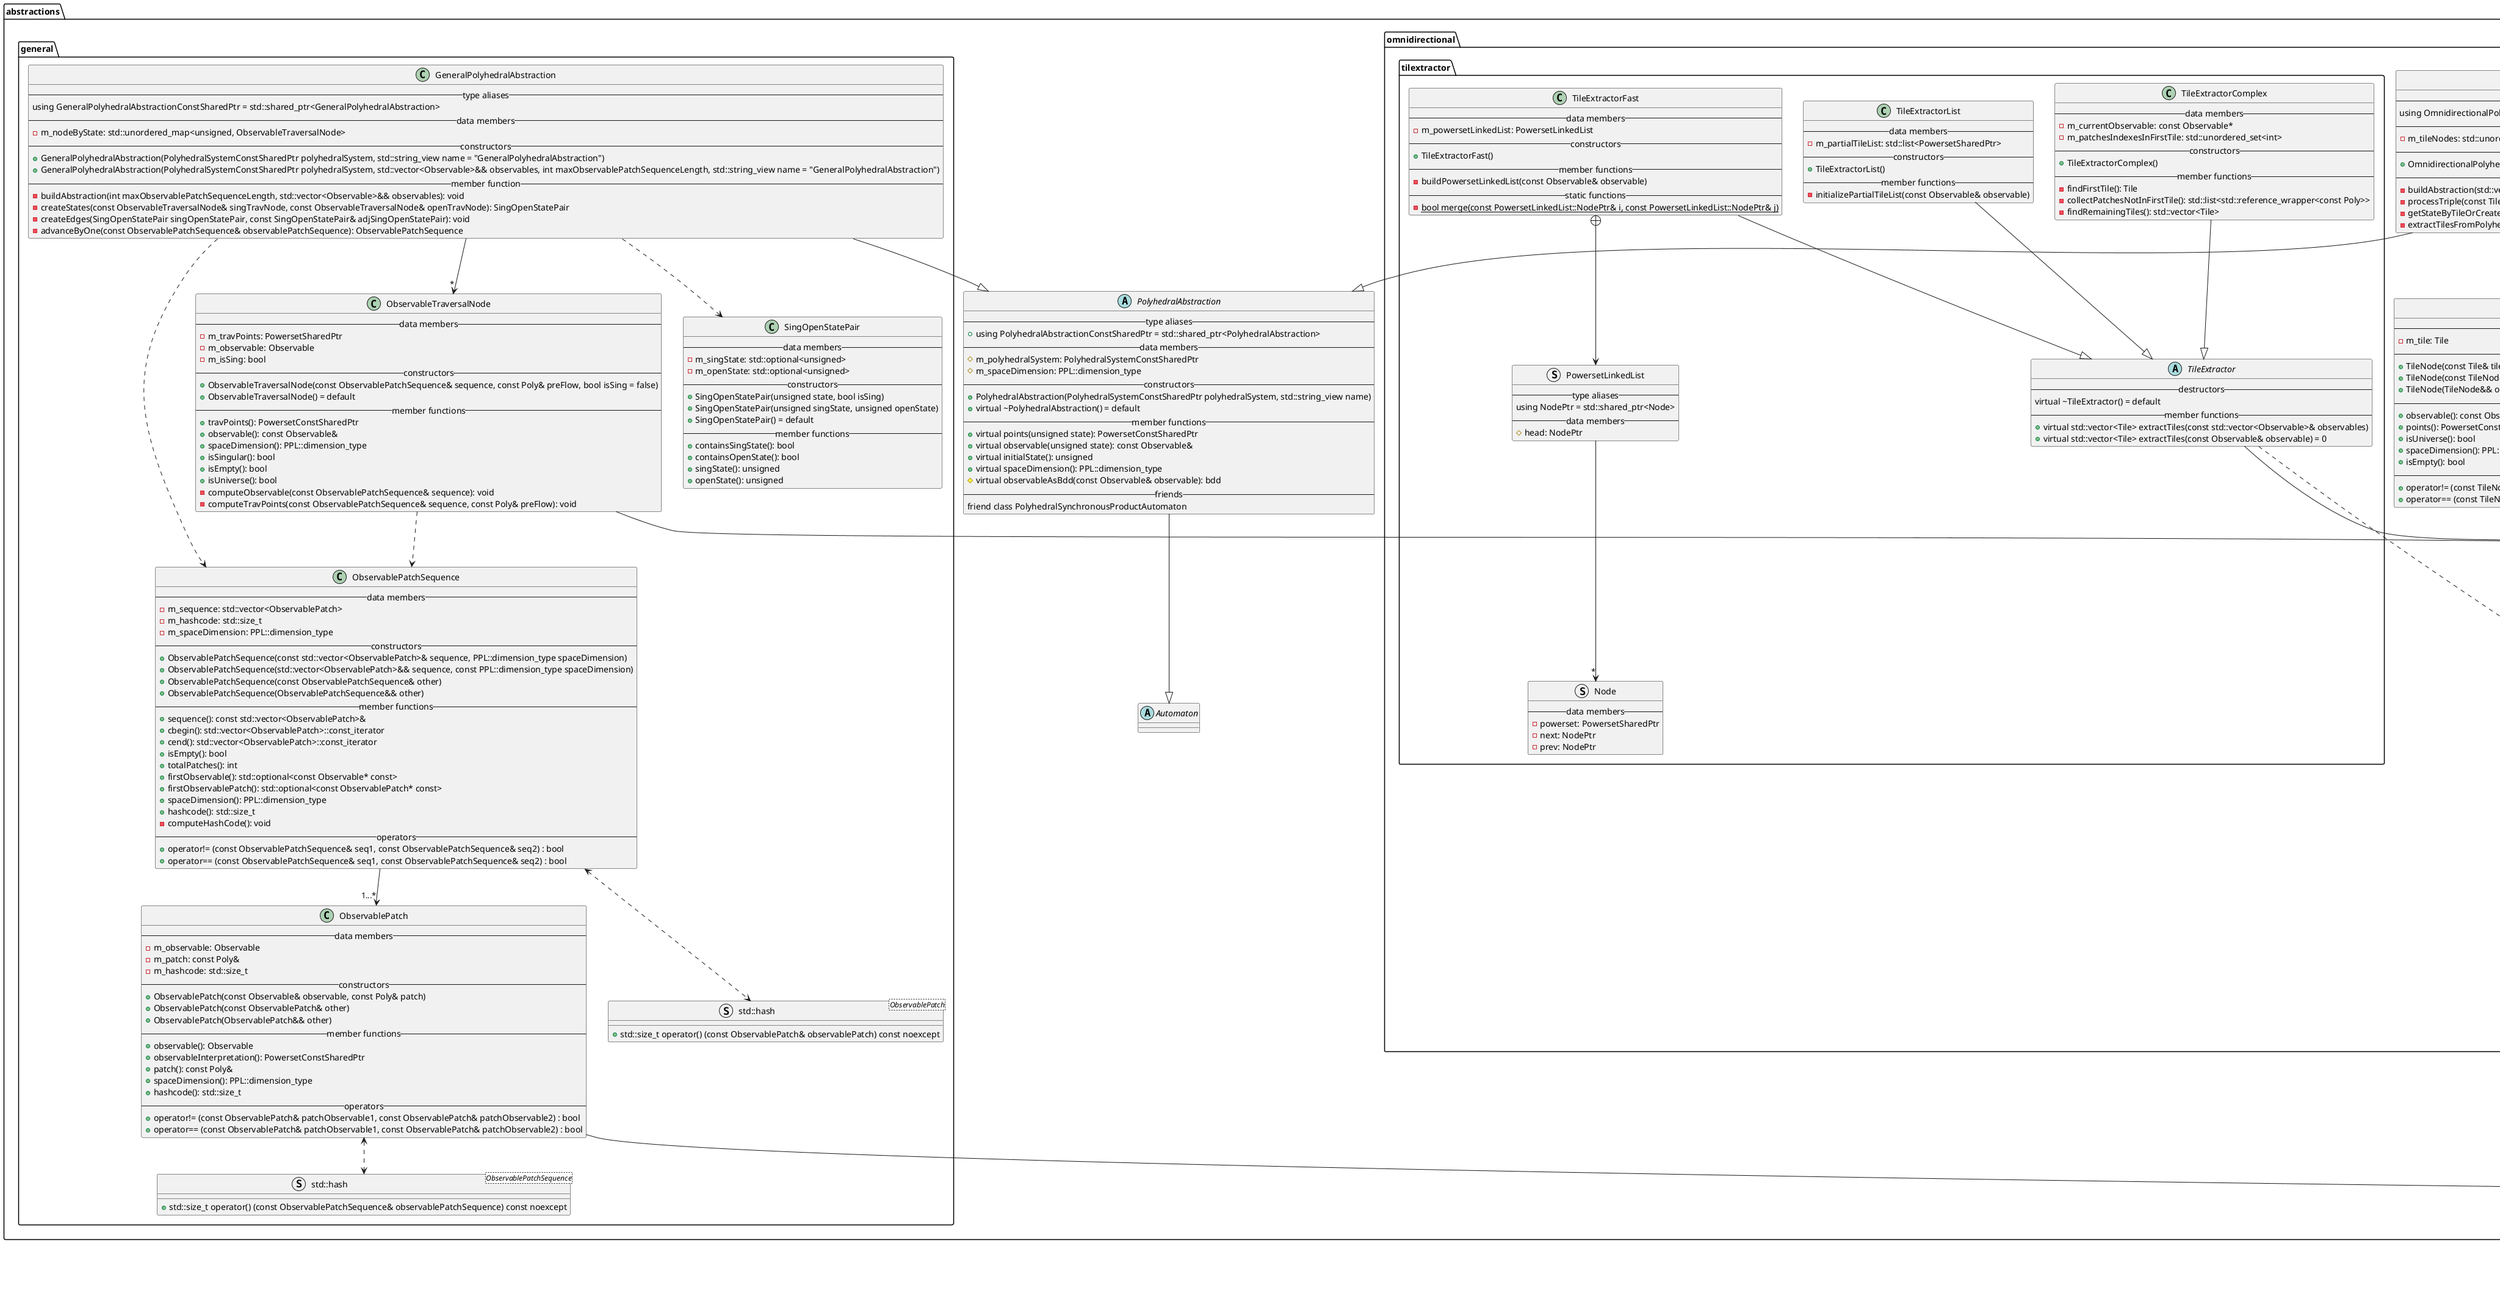 @startuml

class Observable {}
struct "std::hash<Observable>" as ObservableHash {
    +std::size_t operator() (const Observable& observable) const noexcept
}

package abstractions {
        abstract PolyhedralAbstraction {
            --type aliases--
            +using PolyhedralAbstractionConstSharedPtr = std::shared_ptr<PolyhedralAbstraction>
            --data members--
            #m_polyhedralSystem: PolyhedralSystemConstSharedPtr
            #m_spaceDimension: PPL::dimension_type
            --constructors--
            +PolyhedralAbstraction(PolyhedralSystemConstSharedPtr polyhedralSystem, std::string_view name)
            +virtual ~PolyhedralAbstraction() = default
            --member functions--
            +virtual points(unsigned state): PowersetConstSharedPtr
            +virtual observable(unsigned state): const Observable&
            +virtual initialState(): unsigned
            +virtual spaceDimension(): PPL::dimension_type
            #virtual observableAsBdd(const Observable& observable): bdd
            --friends--
            friend class PolyhedralSynchronousProductAutomaton
        }
        abstract Automaton {}

        PolyhedralAbstraction --|> Automaton

        package general {
            class ObservablePatch {
                --data members--
                -m_observable: Observable
                -m_patch: const Poly&
                -m_hashcode: std::size_t
                --constructors--
                +ObservablePatch(const Observable& observable, const Poly& patch)
                +ObservablePatch(const ObservablePatch& other)
                +ObservablePatch(ObservablePatch&& other)
                --member functions--
                +observable(): Observable
                +observableInterpretation(): PowersetConstSharedPtr
                +patch(): const Poly&
                +spaceDimension(): PPL::dimension_type
                +hashcode(): std::size_t
                --operators--
                +operator!= (const ObservablePatch& patchObservable1, const ObservablePatch& patchObservable2) : bool
                +operator== (const ObservablePatch& patchObservable1, const ObservablePatch& patchObservable2) : bool
            }

            ObservablePatch --> "1" Observable

            class ObservablePatchSequence {
                --data members--
                -m_sequence: std::vector<ObservablePatch>
                -m_hashcode: std::size_t
                -m_spaceDimension: PPL::dimension_type
                --constructors--
                +ObservablePatchSequence(const std::vector<ObservablePatch>& sequence, PPL::dimension_type spaceDimension)
                +ObservablePatchSequence(std::vector<ObservablePatch>&& sequence, const PPL::dimension_type spaceDimension)
                +ObservablePatchSequence(const ObservablePatchSequence& other)
                +ObservablePatchSequence(ObservablePatchSequence&& other)
                --member functions--
                +sequence(): const std::vector<ObservablePatch>&
                +cbegin(): std::vector<ObservablePatch>::const_iterator
                +cend(): std::vector<ObservablePatch>::const_iterator
                +isEmpty(): bool
                +totalPatches(): int
                +firstObservable(): std::optional<const Observable* const>
                +firstObservablePatch(): std::optional<const ObservablePatch* const>
                +spaceDimension(): PPL::dimension_type
                +hashcode(): std::size_t
                -computeHashCode(): void
                --operators--
                +operator!= (const ObservablePatchSequence& seq1, const ObservablePatchSequence& seq2) : bool
                +operator== (const ObservablePatchSequence& seq1, const ObservablePatchSequence& seq2) : bool
            }

            struct "std::hash<ObservablePatchSequence>" as ObservablePatchSequenceHash {
                +std::size_t operator() (const ObservablePatchSequence& observablePatchSequence) const noexcept
            }

            struct "std::hash<ObservablePatch>" as ObservablePatchHash {
                +std::size_t operator() (const ObservablePatch& observablePatch) const noexcept
            }

            ObservablePatchSequence <..> ObservablePatchHash
            ObservablePatch <..> ObservablePatchSequenceHash
            Observable <..> ObservableHash

            class ObservableTraversalNode {
                --data members--
                -m_travPoints: PowersetSharedPtr
                -m_observable: Observable
                -m_isSing: bool
                --constructors--
                +ObservableTraversalNode(const ObservablePatchSequence& sequence, const Poly& preFlow, bool isSing = false)
                +ObservableTraversalNode() = default
                --member functions--
                +travPoints(): PowersetConstSharedPtr
                +observable(): const Observable&
                +spaceDimension(): PPL::dimension_type
                +isSingular(): bool
                +isEmpty(): bool
                +isUniverse(): bool
                -computeObservable(const ObservablePatchSequence& sequence): void
                -computeTravPoints(const ObservablePatchSequence& sequence, const Poly& preFlow): void
            }

            ObservablePatchSequence --> "1...*" ObservablePatch
            ObservableTraversalNode --> "1" Observable
            ObservableTraversalNode ..> ObservablePatchSequence

            class GeneralPolyhedralAbstraction {
                --type aliases--
                using GeneralPolyhedralAbstractionConstSharedPtr = std::shared_ptr<GeneralPolyhedralAbstraction>
                --data members--
                -m_nodeByState: std::unordered_map<unsigned, ObservableTraversalNode>
                --constructors--
                +GeneralPolyhedralAbstraction(PolyhedralSystemConstSharedPtr polyhedralSystem, std::string_view name = "GeneralPolyhedralAbstraction")
                +GeneralPolyhedralAbstraction(PolyhedralSystemConstSharedPtr polyhedralSystem, std::vector<Observable>&& observables, int maxObservablePatchSequenceLength, std::string_view name = "GeneralPolyhedralAbstraction")
                --member function--
                -buildAbstraction(int maxObservablePatchSequenceLength, std::vector<Observable>&& observables): void
                -createStates(const ObservableTraversalNode& singTravNode, const ObservableTraversalNode& openTravNode): SingOpenStatePair
                -createEdges(SingOpenStatePair singOpenStatePair, const SingOpenStatePair& adjSingOpenStatePair): void
                -advanceByOne(const ObservablePatchSequence& observablePatchSequence): ObservablePatchSequence
            }

            class SingOpenStatePair {
                --data members--
                -m_singState: std::optional<unsigned>
                -m_openState: std::optional<unsigned>
                --constructors--
                +SingOpenStatePair(unsigned state, bool isSing)
                +SingOpenStatePair(unsigned singState, unsigned openState)
                +SingOpenStatePair() = default
                --member functions--
                +containsSingState(): bool
                +containsOpenState(): bool
                +singState(): unsigned
                +openState(): unsigned
            }

            GeneralPolyhedralAbstraction ..> ObservablePatchSequence
            GeneralPolyhedralAbstraction --> "*" ObservableTraversalNode
            GeneralPolyhedralAbstraction ..> SingOpenStatePair
            GeneralPolyhedralAbstraction --|> PolyhedralAbstraction
    }


    package omnidirectional {
        class Tile {
            --data members--
            -m_observable: Observable
            -m_powerset: PowersetConstSharedPtr
            -m_closure: PowersetConstSharedPtr
            -m_hashcode: std::size_t
            --constructors--
            +Tile(const Tile& other)
            +Tile(Tile&& other)
            +Tile(Observable observable, PowersetConstSharedPtr patches)
            +Tile(Observable observable, const Powerset& patches)
            --member functions--
            +observable(): const Observable&
            +powerset(): PowersetConstSharedPtr
            +closure(): PowersetConstSharedPtr
            +spaceDimension(): PPL::dimension_type
            +hashcode(): std::size_t
            -computeClosurePatches(): void
            -computeHashCode(): void
            --operators--
            +operator!= (const Tile& tile1, const Tile& tile2): bool
            +operator== (const Tile& tile1, const Tile& tile2): bool
            +operator<< (std::ostream& os, const Tile& tile): std::ostream&
        }

        package tilextractor {
            abstract TileExtractor {
                --destructors--
                virtual ~TileExtractor() = default
                --member functions--
                +virtual std::vector<Tile> extractTiles(const std::vector<Observable>& observables)
                +virtual std::vector<Tile> extractTiles(const Observable& observable) = 0
            }

            class TileExtractorComplex {
                 --data members--
                 -m_currentObservable: const Observable*
                 -m_patchesIndexesInFirstTile: std::unordered_set<int>
                 --constructors--
                 +TileExtractorComplex()
                 --member functions--
                 -findFirstTile(): Tile
                 -collectPatchesNotInFirstTile(): std::list<std::reference_wrapper<const Poly>>
                 -findRemainingTiles(): std::vector<Tile>
            }

            class TileExtractorList {
                 --data members--
                 -m_partialTileList: std::list<PowersetSharedPtr>
                 --constructors--
                 +TileExtractorList()
                 --member functions--
                -initializePartialTileList(const Observable& observable)
            }

            class TileExtractorFast {
                --data members--
                 -m_powersetLinkedList: PowersetLinkedList
                --constructors--
                 +TileExtractorFast()
                --member functions--
                -buildPowersetLinkedList(const Observable& observable)
                --static functions--
                {static}-bool merge(const PowersetLinkedList::NodePtr& i, const PowersetLinkedList::NodePtr& j)
            }

            struct PowersetLinkedList {
                --type aliases--
                using NodePtr = std::shared_ptr<Node>
                --data members--
                #head: NodePtr
            }

            struct Node {
                --data members--
                -powerset: PowersetSharedPtr
                -next: NodePtr
                -prev: NodePtr
            }

            TileExtractorComplex --|> TileExtractor
            TileExtractorList --|> TileExtractor
            TileExtractorFast --|> TileExtractor
            TileExtractorFast +--> PowersetLinkedList
            PowersetLinkedList --> "*" Node
        }

        class TileNode {
            --data members--
            -m_tile: Tile
            --constructors--
            +TileNode(const Tile& tile)
            +TileNode(const TileNode& other)
            +TileNode(TileNode&& other)
            --member functions--
            +observable(): const Observable&
            +points(): PowersetConstSharedPtr
            +isUniverse(): bool
            +spaceDimension(): PPL::dimension_type
            +isEmpty(): bool
            --operators--
            +operator!= (const TileNode& tileNode1, const TileNode& tileNode2) : bool
            +operator== (const TileNode& tileNode1, const TileNode& tileNode2) : bool
        }

        class TripleTileNode {
            --data members--
            -m_triple: std::tuple<Tile, Tile, Tile>
            -m_observable: Observable
            -m_points: PowersetConstSharedPtr
            --constructors--
            +TripleTileNode(const Tile& tile1, const Tile& tile2, const Tile& tile3)
            +TripleTileNode(const TileNode&)
            +TripleTileNode(TileNode&&)
            --member functions--
            +observable(): const Observable&
            +points(): PowersetConstSharedPtr
            +isUniverse(): bool
            +isEmpty(): bool
            +spaceDimension(): PPL::dimension_type
            -computeObservable(): void
            -computePoints(): void
            --operators--
            +operator!= (const TripleTileNode& tripleTileNode1, const TripleTileNode& tripleTileNode2) : bool
            +operator== (const TripleTileNode& tripleTileNode1, const TripleTileNode& tripleTileNode2) : bool
        }

        struct "std::hash<Tile>" as TileHash {
            +std::size_t operator() (const Tile& tile) const noexcept
        }

        class OmnidirectionalPolyhedralAbstraction {
            --type aliases--
            using OmnidirectionalPolyhedralAbstractionConstSharedPtr = std::shared_ptr<OmnidirectionalPolyhedralAbstraction>;
            --data members--
            -m_tileNodes: std::unordered_map<unsigned, std::variant<TileNode, TripleTileNode>>
            --constructors--
            +OmnidirectionalPolyhedralAbstraction(PolyhedralSystemConstSharedPtr polyhedralSystem, std::string_view name)
            --member functions--
            -buildAbstraction(std::vector<Tile>&& tiles): void
            -processTriple(const Tile& tile1, const Tile& tile2, const Tile& tile3, std::unordered_map<Tile, unsigned>& stateByTile): void
            -getStateByTileOrCreate(const Tile& tile, std::unordered_map<Tile, unsigned>& stateByTile): unsigned
            -extractTilesFromPolyhedralSystem(PolyhedralSystemConstSharedPtr polyhedralSystem): std::vector<Tile>
        }

        Tile <..> TileHash
        Tile --> "1" Observable
        TileNode --> "1" Observable
        TileNode --> "1" Tile
        TripleTileNode --> "3" Observable
        TripleTileNode --> "3" Tile
        TileExtractor ..> Tile
        TileExtractor --> "0..1" Observable
        OmnidirectionalPolyhedralAbstraction --> "*" TileNode
        OmnidirectionalPolyhedralAbstraction --> "*" TripleTileNode
        OmnidirectionalPolyhedralAbstraction --|> PolyhedralAbstraction
    }
}
@enduml
